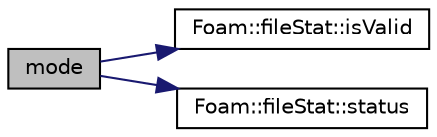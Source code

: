 digraph "mode"
{
  bgcolor="transparent";
  edge [fontname="Helvetica",fontsize="10",labelfontname="Helvetica",labelfontsize="10"];
  node [fontname="Helvetica",fontsize="10",shape=record];
  rankdir="LR";
  Node1 [label="mode",height=0.2,width=0.4,color="black", fillcolor="grey75", style="filled", fontcolor="black"];
  Node1 -> Node2 [color="midnightblue",fontsize="10",style="solid",fontname="Helvetica"];
  Node2 [label="Foam::fileStat::isValid",height=0.2,width=0.4,color="black",URL="$a00775.html#aac1b70a2ed67ead038c4d3f5ac4d8a81",tooltip="Did constructor fail. "];
  Node1 -> Node3 [color="midnightblue",fontsize="10",style="solid",fontname="Helvetica"];
  Node3 [label="Foam::fileStat::status",height=0.2,width=0.4,color="black",URL="$a00775.html#a04ac7a2a82b76957b9aad4dbcae562c1",tooltip="Raw status. "];
}
